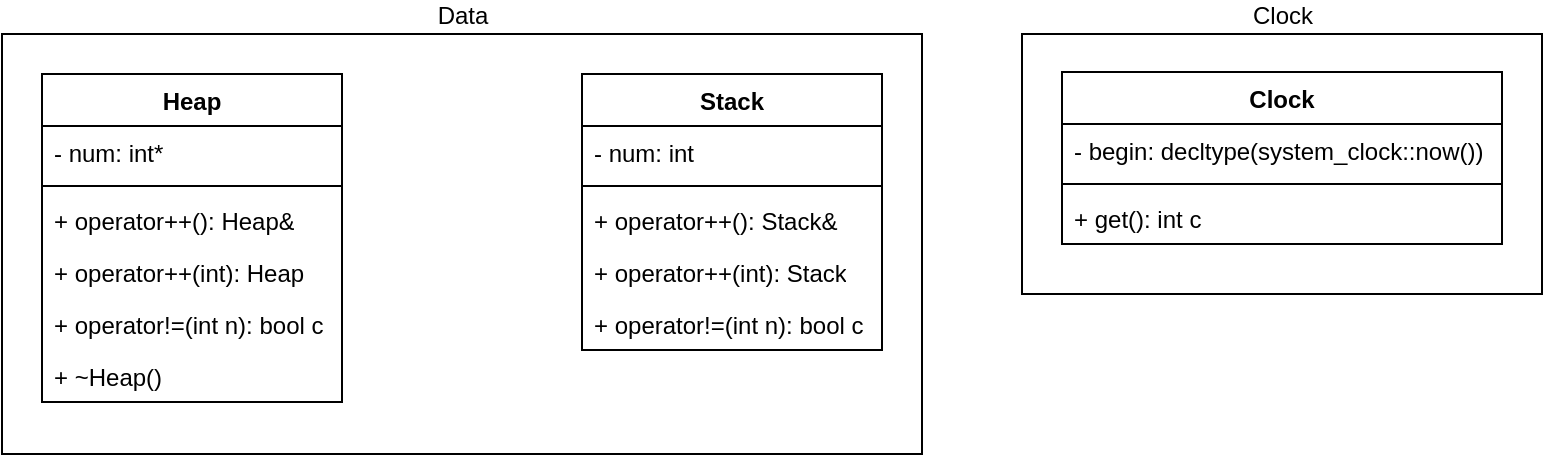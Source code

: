 <mxfile version="24.7.17">
  <diagram name="第 1 页" id="Tf2YH0mjtZV_LUUtcJuC">
    <mxGraphModel dx="1221" dy="717" grid="1" gridSize="10" guides="1" tooltips="1" connect="1" arrows="1" fold="1" page="1" pageScale="1" pageWidth="810" pageHeight="240" math="0" shadow="0">
      <root>
        <mxCell id="0" />
        <mxCell id="1" parent="0" />
        <mxCell id="XZHZQIJo5maXVoY_T5sk-28" value="Clock" style="verticalLabelPosition=top;verticalAlign=bottom;html=1;shape=mxgraph.basic.rect;fillColor2=none;strokeWidth=1;size=20;indent=5;fillColor=none;labelPosition=center;align=center;" parent="1" vertex="1">
          <mxGeometry x="530" y="20" width="260" height="130" as="geometry" />
        </mxCell>
        <mxCell id="XZHZQIJo5maXVoY_T5sk-27" value="Data" style="verticalLabelPosition=top;verticalAlign=bottom;html=1;shape=mxgraph.basic.rect;fillColor2=none;strokeWidth=1;size=20;indent=5;fillColor=none;labelPosition=center;align=center;" parent="1" vertex="1">
          <mxGeometry x="20" y="20" width="460" height="210" as="geometry" />
        </mxCell>
        <mxCell id="XZHZQIJo5maXVoY_T5sk-1" value="Heap" style="swimlane;fontStyle=1;align=center;verticalAlign=top;childLayout=stackLayout;horizontal=1;startSize=26;horizontalStack=0;resizeParent=1;resizeParentMax=0;resizeLast=0;collapsible=1;marginBottom=0;whiteSpace=wrap;html=1;" parent="1" vertex="1">
          <mxGeometry x="40" y="40" width="150" height="164" as="geometry" />
        </mxCell>
        <mxCell id="XZHZQIJo5maXVoY_T5sk-2" value="- num: int*" style="text;strokeColor=none;fillColor=none;align=left;verticalAlign=top;spacingLeft=4;spacingRight=4;overflow=hidden;rotatable=0;points=[[0,0.5],[1,0.5]];portConstraint=eastwest;whiteSpace=wrap;html=1;" parent="XZHZQIJo5maXVoY_T5sk-1" vertex="1">
          <mxGeometry y="26" width="150" height="26" as="geometry" />
        </mxCell>
        <mxCell id="XZHZQIJo5maXVoY_T5sk-3" value="" style="line;strokeWidth=1;fillColor=none;align=left;verticalAlign=middle;spacingTop=-1;spacingLeft=3;spacingRight=3;rotatable=0;labelPosition=right;points=[];portConstraint=eastwest;strokeColor=inherit;" parent="XZHZQIJo5maXVoY_T5sk-1" vertex="1">
          <mxGeometry y="52" width="150" height="8" as="geometry" />
        </mxCell>
        <mxCell id="XZHZQIJo5maXVoY_T5sk-4" value="+ operator++(): Heap&amp;amp;" style="text;strokeColor=none;fillColor=none;align=left;verticalAlign=top;spacingLeft=4;spacingRight=4;overflow=hidden;rotatable=0;points=[[0,0.5],[1,0.5]];portConstraint=eastwest;whiteSpace=wrap;html=1;" parent="XZHZQIJo5maXVoY_T5sk-1" vertex="1">
          <mxGeometry y="60" width="150" height="26" as="geometry" />
        </mxCell>
        <mxCell id="XZHZQIJo5maXVoY_T5sk-9" value="+ operator++(int): Heap" style="text;strokeColor=none;fillColor=none;align=left;verticalAlign=top;spacingLeft=4;spacingRight=4;overflow=hidden;rotatable=0;points=[[0,0.5],[1,0.5]];portConstraint=eastwest;whiteSpace=wrap;html=1;" parent="XZHZQIJo5maXVoY_T5sk-1" vertex="1">
          <mxGeometry y="86" width="150" height="26" as="geometry" />
        </mxCell>
        <mxCell id="XZHZQIJo5maXVoY_T5sk-10" value="+ operator!=(int n): bool c" style="text;strokeColor=none;fillColor=none;align=left;verticalAlign=top;spacingLeft=4;spacingRight=4;overflow=hidden;rotatable=0;points=[[0,0.5],[1,0.5]];portConstraint=eastwest;whiteSpace=wrap;html=1;" parent="XZHZQIJo5maXVoY_T5sk-1" vertex="1">
          <mxGeometry y="112" width="150" height="26" as="geometry" />
        </mxCell>
        <mxCell id="XZHZQIJo5maXVoY_T5sk-15" value="+ ~Heap()" style="text;strokeColor=none;fillColor=none;align=left;verticalAlign=top;spacingLeft=4;spacingRight=4;overflow=hidden;rotatable=0;points=[[0,0.5],[1,0.5]];portConstraint=eastwest;whiteSpace=wrap;html=1;" parent="XZHZQIJo5maXVoY_T5sk-1" vertex="1">
          <mxGeometry y="138" width="150" height="26" as="geometry" />
        </mxCell>
        <mxCell id="XZHZQIJo5maXVoY_T5sk-16" value="Stack" style="swimlane;fontStyle=1;align=center;verticalAlign=top;childLayout=stackLayout;horizontal=1;startSize=26;horizontalStack=0;resizeParent=1;resizeParentMax=0;resizeLast=0;collapsible=1;marginBottom=0;whiteSpace=wrap;html=1;" parent="1" vertex="1">
          <mxGeometry x="310" y="40" width="150" height="138" as="geometry" />
        </mxCell>
        <mxCell id="XZHZQIJo5maXVoY_T5sk-17" value="- num: int" style="text;strokeColor=none;fillColor=none;align=left;verticalAlign=top;spacingLeft=4;spacingRight=4;overflow=hidden;rotatable=0;points=[[0,0.5],[1,0.5]];portConstraint=eastwest;whiteSpace=wrap;html=1;" parent="XZHZQIJo5maXVoY_T5sk-16" vertex="1">
          <mxGeometry y="26" width="150" height="26" as="geometry" />
        </mxCell>
        <mxCell id="XZHZQIJo5maXVoY_T5sk-18" value="" style="line;strokeWidth=1;fillColor=none;align=left;verticalAlign=middle;spacingTop=-1;spacingLeft=3;spacingRight=3;rotatable=0;labelPosition=right;points=[];portConstraint=eastwest;strokeColor=inherit;" parent="XZHZQIJo5maXVoY_T5sk-16" vertex="1">
          <mxGeometry y="52" width="150" height="8" as="geometry" />
        </mxCell>
        <mxCell id="XZHZQIJo5maXVoY_T5sk-19" value="+ operator++(): Stack&amp;amp;" style="text;strokeColor=none;fillColor=none;align=left;verticalAlign=top;spacingLeft=4;spacingRight=4;overflow=hidden;rotatable=0;points=[[0,0.5],[1,0.5]];portConstraint=eastwest;whiteSpace=wrap;html=1;" parent="XZHZQIJo5maXVoY_T5sk-16" vertex="1">
          <mxGeometry y="60" width="150" height="26" as="geometry" />
        </mxCell>
        <mxCell id="XZHZQIJo5maXVoY_T5sk-20" value="+ operator++(int): Stack" style="text;strokeColor=none;fillColor=none;align=left;verticalAlign=top;spacingLeft=4;spacingRight=4;overflow=hidden;rotatable=0;points=[[0,0.5],[1,0.5]];portConstraint=eastwest;whiteSpace=wrap;html=1;" parent="XZHZQIJo5maXVoY_T5sk-16" vertex="1">
          <mxGeometry y="86" width="150" height="26" as="geometry" />
        </mxCell>
        <mxCell id="XZHZQIJo5maXVoY_T5sk-21" value="+ operator!=(int n): bool c" style="text;strokeColor=none;fillColor=none;align=left;verticalAlign=top;spacingLeft=4;spacingRight=4;overflow=hidden;rotatable=0;points=[[0,0.5],[1,0.5]];portConstraint=eastwest;whiteSpace=wrap;html=1;" parent="XZHZQIJo5maXVoY_T5sk-16" vertex="1">
          <mxGeometry y="112" width="150" height="26" as="geometry" />
        </mxCell>
        <mxCell id="XZHZQIJo5maXVoY_T5sk-23" value="Clock" style="swimlane;fontStyle=1;align=center;verticalAlign=top;childLayout=stackLayout;horizontal=1;startSize=26;horizontalStack=0;resizeParent=1;resizeParentMax=0;resizeLast=0;collapsible=1;marginBottom=0;whiteSpace=wrap;html=1;" parent="1" vertex="1">
          <mxGeometry x="550" y="39" width="220" height="86" as="geometry" />
        </mxCell>
        <mxCell id="XZHZQIJo5maXVoY_T5sk-24" value="- begin: decltype(system_clock::now())" style="text;strokeColor=none;fillColor=none;align=left;verticalAlign=top;spacingLeft=4;spacingRight=4;overflow=hidden;rotatable=0;points=[[0,0.5],[1,0.5]];portConstraint=eastwest;whiteSpace=wrap;html=1;" parent="XZHZQIJo5maXVoY_T5sk-23" vertex="1">
          <mxGeometry y="26" width="220" height="26" as="geometry" />
        </mxCell>
        <mxCell id="XZHZQIJo5maXVoY_T5sk-25" value="" style="line;strokeWidth=1;fillColor=none;align=left;verticalAlign=middle;spacingTop=-1;spacingLeft=3;spacingRight=3;rotatable=0;labelPosition=right;points=[];portConstraint=eastwest;strokeColor=inherit;" parent="XZHZQIJo5maXVoY_T5sk-23" vertex="1">
          <mxGeometry y="52" width="220" height="8" as="geometry" />
        </mxCell>
        <mxCell id="XZHZQIJo5maXVoY_T5sk-26" value="+ get(): int c" style="text;strokeColor=none;fillColor=none;align=left;verticalAlign=top;spacingLeft=4;spacingRight=4;overflow=hidden;rotatable=0;points=[[0,0.5],[1,0.5]];portConstraint=eastwest;whiteSpace=wrap;html=1;" parent="XZHZQIJo5maXVoY_T5sk-23" vertex="1">
          <mxGeometry y="60" width="220" height="26" as="geometry" />
        </mxCell>
      </root>
    </mxGraphModel>
  </diagram>
</mxfile>
